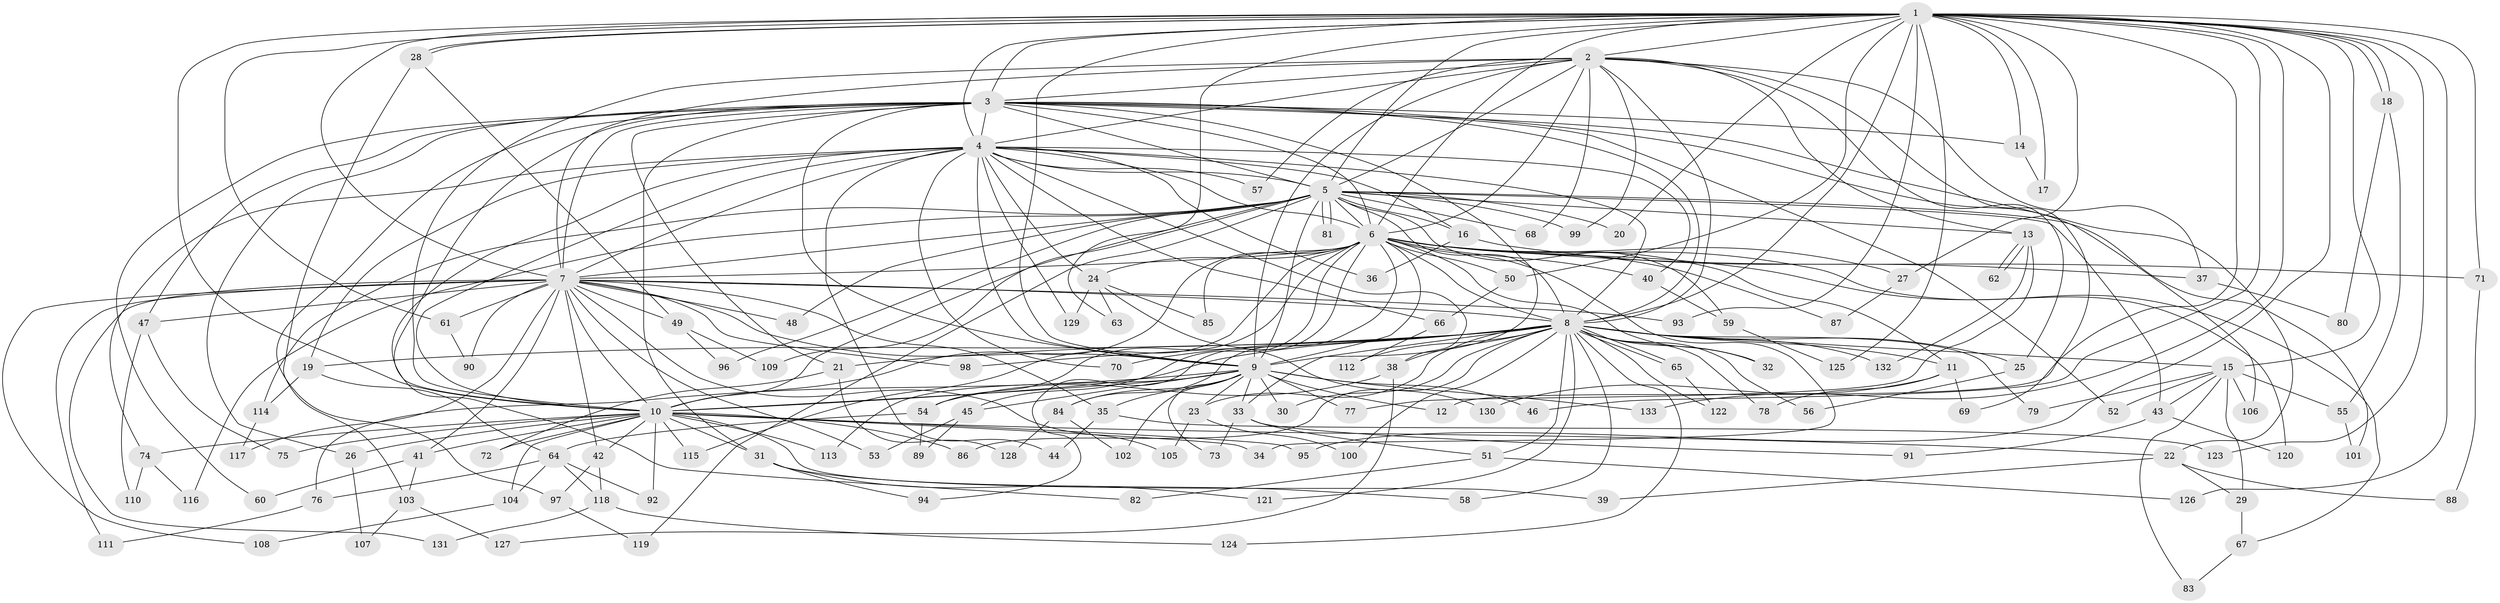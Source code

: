 // Generated by graph-tools (version 1.1) at 2025/14/03/09/25 04:14:11]
// undirected, 133 vertices, 291 edges
graph export_dot {
graph [start="1"]
  node [color=gray90,style=filled];
  1;
  2;
  3;
  4;
  5;
  6;
  7;
  8;
  9;
  10;
  11;
  12;
  13;
  14;
  15;
  16;
  17;
  18;
  19;
  20;
  21;
  22;
  23;
  24;
  25;
  26;
  27;
  28;
  29;
  30;
  31;
  32;
  33;
  34;
  35;
  36;
  37;
  38;
  39;
  40;
  41;
  42;
  43;
  44;
  45;
  46;
  47;
  48;
  49;
  50;
  51;
  52;
  53;
  54;
  55;
  56;
  57;
  58;
  59;
  60;
  61;
  62;
  63;
  64;
  65;
  66;
  67;
  68;
  69;
  70;
  71;
  72;
  73;
  74;
  75;
  76;
  77;
  78;
  79;
  80;
  81;
  82;
  83;
  84;
  85;
  86;
  87;
  88;
  89;
  90;
  91;
  92;
  93;
  94;
  95;
  96;
  97;
  98;
  99;
  100;
  101;
  102;
  103;
  104;
  105;
  106;
  107;
  108;
  109;
  110;
  111;
  112;
  113;
  114;
  115;
  116;
  117;
  118;
  119;
  120;
  121;
  122;
  123;
  124;
  125;
  126;
  127;
  128;
  129;
  130;
  131;
  132;
  133;
  1 -- 2;
  1 -- 3;
  1 -- 4;
  1 -- 5;
  1 -- 6;
  1 -- 7;
  1 -- 8;
  1 -- 9;
  1 -- 10;
  1 -- 12;
  1 -- 14;
  1 -- 15;
  1 -- 17;
  1 -- 18;
  1 -- 18;
  1 -- 20;
  1 -- 27;
  1 -- 28;
  1 -- 28;
  1 -- 46;
  1 -- 50;
  1 -- 61;
  1 -- 63;
  1 -- 71;
  1 -- 93;
  1 -- 95;
  1 -- 123;
  1 -- 125;
  1 -- 126;
  1 -- 133;
  2 -- 3;
  2 -- 4;
  2 -- 5;
  2 -- 6;
  2 -- 7;
  2 -- 8;
  2 -- 9;
  2 -- 10;
  2 -- 13;
  2 -- 25;
  2 -- 37;
  2 -- 57;
  2 -- 68;
  2 -- 69;
  2 -- 99;
  3 -- 4;
  3 -- 5;
  3 -- 6;
  3 -- 7;
  3 -- 8;
  3 -- 9;
  3 -- 10;
  3 -- 14;
  3 -- 21;
  3 -- 22;
  3 -- 26;
  3 -- 31;
  3 -- 33;
  3 -- 47;
  3 -- 52;
  3 -- 60;
  3 -- 97;
  3 -- 106;
  4 -- 5;
  4 -- 6;
  4 -- 7;
  4 -- 8;
  4 -- 9;
  4 -- 10;
  4 -- 16;
  4 -- 19;
  4 -- 24;
  4 -- 36;
  4 -- 38;
  4 -- 40;
  4 -- 44;
  4 -- 57;
  4 -- 66;
  4 -- 70;
  4 -- 74;
  4 -- 82;
  4 -- 129;
  5 -- 6;
  5 -- 7;
  5 -- 8;
  5 -- 9;
  5 -- 10;
  5 -- 13;
  5 -- 16;
  5 -- 20;
  5 -- 43;
  5 -- 48;
  5 -- 59;
  5 -- 68;
  5 -- 81;
  5 -- 81;
  5 -- 96;
  5 -- 99;
  5 -- 101;
  5 -- 109;
  5 -- 114;
  5 -- 116;
  5 -- 119;
  6 -- 7;
  6 -- 8;
  6 -- 9;
  6 -- 10;
  6 -- 11;
  6 -- 24;
  6 -- 27;
  6 -- 32;
  6 -- 34;
  6 -- 40;
  6 -- 45;
  6 -- 50;
  6 -- 54;
  6 -- 67;
  6 -- 71;
  6 -- 84;
  6 -- 85;
  6 -- 87;
  6 -- 94;
  6 -- 115;
  6 -- 120;
  7 -- 8;
  7 -- 9;
  7 -- 10;
  7 -- 35;
  7 -- 41;
  7 -- 42;
  7 -- 47;
  7 -- 48;
  7 -- 49;
  7 -- 53;
  7 -- 61;
  7 -- 90;
  7 -- 93;
  7 -- 98;
  7 -- 105;
  7 -- 108;
  7 -- 111;
  7 -- 117;
  7 -- 131;
  8 -- 9;
  8 -- 10;
  8 -- 11;
  8 -- 15;
  8 -- 19;
  8 -- 21;
  8 -- 23;
  8 -- 25;
  8 -- 30;
  8 -- 32;
  8 -- 38;
  8 -- 51;
  8 -- 56;
  8 -- 58;
  8 -- 65;
  8 -- 65;
  8 -- 70;
  8 -- 78;
  8 -- 79;
  8 -- 86;
  8 -- 98;
  8 -- 100;
  8 -- 112;
  8 -- 121;
  8 -- 122;
  8 -- 124;
  8 -- 132;
  9 -- 10;
  9 -- 12;
  9 -- 23;
  9 -- 30;
  9 -- 33;
  9 -- 35;
  9 -- 45;
  9 -- 46;
  9 -- 73;
  9 -- 76;
  9 -- 77;
  9 -- 84;
  9 -- 102;
  9 -- 113;
  9 -- 133;
  10 -- 22;
  10 -- 26;
  10 -- 31;
  10 -- 34;
  10 -- 39;
  10 -- 41;
  10 -- 42;
  10 -- 72;
  10 -- 74;
  10 -- 75;
  10 -- 86;
  10 -- 92;
  10 -- 95;
  10 -- 104;
  10 -- 113;
  10 -- 115;
  11 -- 69;
  11 -- 78;
  11 -- 130;
  13 -- 62;
  13 -- 62;
  13 -- 77;
  13 -- 132;
  14 -- 17;
  15 -- 29;
  15 -- 43;
  15 -- 52;
  15 -- 55;
  15 -- 79;
  15 -- 83;
  15 -- 106;
  16 -- 36;
  16 -- 37;
  18 -- 55;
  18 -- 80;
  19 -- 64;
  19 -- 114;
  21 -- 72;
  21 -- 128;
  22 -- 29;
  22 -- 39;
  22 -- 88;
  23 -- 100;
  23 -- 105;
  24 -- 63;
  24 -- 85;
  24 -- 129;
  24 -- 130;
  25 -- 56;
  26 -- 107;
  27 -- 87;
  28 -- 49;
  28 -- 103;
  29 -- 67;
  31 -- 58;
  31 -- 94;
  31 -- 121;
  33 -- 51;
  33 -- 73;
  33 -- 91;
  35 -- 44;
  35 -- 123;
  37 -- 80;
  38 -- 54;
  38 -- 127;
  40 -- 59;
  41 -- 60;
  41 -- 103;
  42 -- 97;
  42 -- 118;
  43 -- 91;
  43 -- 120;
  45 -- 53;
  45 -- 89;
  47 -- 75;
  47 -- 110;
  49 -- 96;
  49 -- 109;
  50 -- 66;
  51 -- 82;
  51 -- 126;
  54 -- 64;
  54 -- 89;
  55 -- 101;
  59 -- 125;
  61 -- 90;
  64 -- 76;
  64 -- 92;
  64 -- 104;
  64 -- 118;
  65 -- 122;
  66 -- 112;
  67 -- 83;
  71 -- 88;
  74 -- 110;
  74 -- 116;
  76 -- 111;
  84 -- 102;
  84 -- 128;
  97 -- 119;
  103 -- 107;
  103 -- 127;
  104 -- 108;
  114 -- 117;
  118 -- 124;
  118 -- 131;
}
